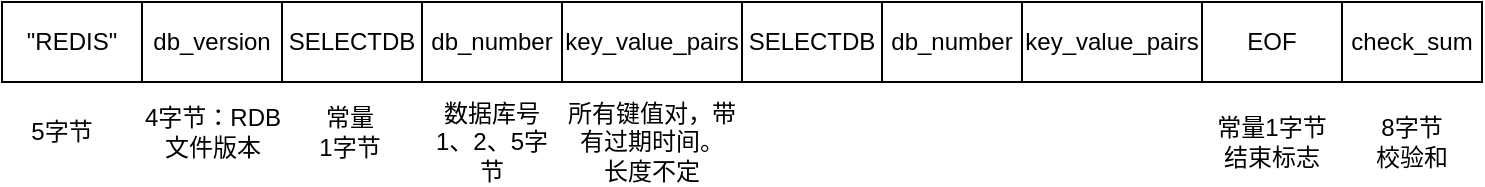 <mxfile version="26.1.0">
  <diagram name="第 1 页" id="fXM0uCMqJM0664jHBCFd">
    <mxGraphModel dx="1026" dy="684" grid="1" gridSize="10" guides="1" tooltips="1" connect="1" arrows="1" fold="1" page="1" pageScale="1" pageWidth="827" pageHeight="1169" math="0" shadow="0">
      <root>
        <mxCell id="0" />
        <mxCell id="1" parent="0" />
        <mxCell id="aiFn7cLQpYImXhf1txMJ-1" value="&quot;REDIS&quot;" style="rounded=0;whiteSpace=wrap;html=1;" vertex="1" parent="1">
          <mxGeometry x="210" y="230" width="70" height="40" as="geometry" />
        </mxCell>
        <mxCell id="aiFn7cLQpYImXhf1txMJ-2" value="db_version" style="rounded=0;whiteSpace=wrap;html=1;" vertex="1" parent="1">
          <mxGeometry x="280" y="230" width="70" height="40" as="geometry" />
        </mxCell>
        <mxCell id="aiFn7cLQpYImXhf1txMJ-3" value="SELECTDB" style="rounded=0;whiteSpace=wrap;html=1;" vertex="1" parent="1">
          <mxGeometry x="350" y="230" width="70" height="40" as="geometry" />
        </mxCell>
        <mxCell id="aiFn7cLQpYImXhf1txMJ-4" value="db_number" style="rounded=0;whiteSpace=wrap;html=1;" vertex="1" parent="1">
          <mxGeometry x="420" y="230" width="70" height="40" as="geometry" />
        </mxCell>
        <mxCell id="aiFn7cLQpYImXhf1txMJ-5" value="key_value_pairs" style="rounded=0;whiteSpace=wrap;html=1;" vertex="1" parent="1">
          <mxGeometry x="490" y="230" width="90" height="40" as="geometry" />
        </mxCell>
        <mxCell id="aiFn7cLQpYImXhf1txMJ-6" value="SELECTDB" style="rounded=0;whiteSpace=wrap;html=1;" vertex="1" parent="1">
          <mxGeometry x="580" y="230" width="70" height="40" as="geometry" />
        </mxCell>
        <mxCell id="aiFn7cLQpYImXhf1txMJ-7" value="db_number" style="rounded=0;whiteSpace=wrap;html=1;" vertex="1" parent="1">
          <mxGeometry x="650" y="230" width="70" height="40" as="geometry" />
        </mxCell>
        <mxCell id="aiFn7cLQpYImXhf1txMJ-8" value="key_value_pairs" style="rounded=0;whiteSpace=wrap;html=1;" vertex="1" parent="1">
          <mxGeometry x="720" y="230" width="90" height="40" as="geometry" />
        </mxCell>
        <mxCell id="aiFn7cLQpYImXhf1txMJ-9" value="EOF" style="rounded=0;whiteSpace=wrap;html=1;" vertex="1" parent="1">
          <mxGeometry x="810" y="230" width="70" height="40" as="geometry" />
        </mxCell>
        <mxCell id="aiFn7cLQpYImXhf1txMJ-10" value="check_sum" style="rounded=0;whiteSpace=wrap;html=1;" vertex="1" parent="1">
          <mxGeometry x="880" y="230" width="70" height="40" as="geometry" />
        </mxCell>
        <mxCell id="aiFn7cLQpYImXhf1txMJ-11" value="5字节" style="text;html=1;align=center;verticalAlign=middle;whiteSpace=wrap;rounded=0;" vertex="1" parent="1">
          <mxGeometry x="210" y="280" width="60" height="30" as="geometry" />
        </mxCell>
        <mxCell id="aiFn7cLQpYImXhf1txMJ-12" value="4字节：RDB文件版本" style="text;html=1;align=center;verticalAlign=middle;whiteSpace=wrap;rounded=0;" vertex="1" parent="1">
          <mxGeometry x="277.5" y="280" width="75" height="30" as="geometry" />
        </mxCell>
        <mxCell id="aiFn7cLQpYImXhf1txMJ-13" value="常量&lt;div&gt;1字节&lt;/div&gt;" style="text;html=1;align=center;verticalAlign=middle;whiteSpace=wrap;rounded=0;" vertex="1" parent="1">
          <mxGeometry x="354" y="280" width="60" height="30" as="geometry" />
        </mxCell>
        <mxCell id="aiFn7cLQpYImXhf1txMJ-14" value="数据库号&lt;div&gt;1、2、5字节&lt;/div&gt;" style="text;html=1;align=center;verticalAlign=middle;whiteSpace=wrap;rounded=0;" vertex="1" parent="1">
          <mxGeometry x="425" y="285" width="60" height="30" as="geometry" />
        </mxCell>
        <mxCell id="aiFn7cLQpYImXhf1txMJ-15" value="所有键值对，带有过期时间。&lt;div&gt;长度不定&lt;/div&gt;" style="text;html=1;align=center;verticalAlign=middle;whiteSpace=wrap;rounded=0;" vertex="1" parent="1">
          <mxGeometry x="490" y="280" width="90" height="40" as="geometry" />
        </mxCell>
        <mxCell id="aiFn7cLQpYImXhf1txMJ-16" value="常量1字节&lt;div&gt;结束标志&lt;/div&gt;" style="text;html=1;align=center;verticalAlign=middle;whiteSpace=wrap;rounded=0;" vertex="1" parent="1">
          <mxGeometry x="815" y="285" width="60" height="30" as="geometry" />
        </mxCell>
        <mxCell id="aiFn7cLQpYImXhf1txMJ-17" value="8字节&lt;div&gt;校验和&lt;/div&gt;" style="text;html=1;align=center;verticalAlign=middle;whiteSpace=wrap;rounded=0;" vertex="1" parent="1">
          <mxGeometry x="885" y="285" width="60" height="30" as="geometry" />
        </mxCell>
      </root>
    </mxGraphModel>
  </diagram>
</mxfile>
